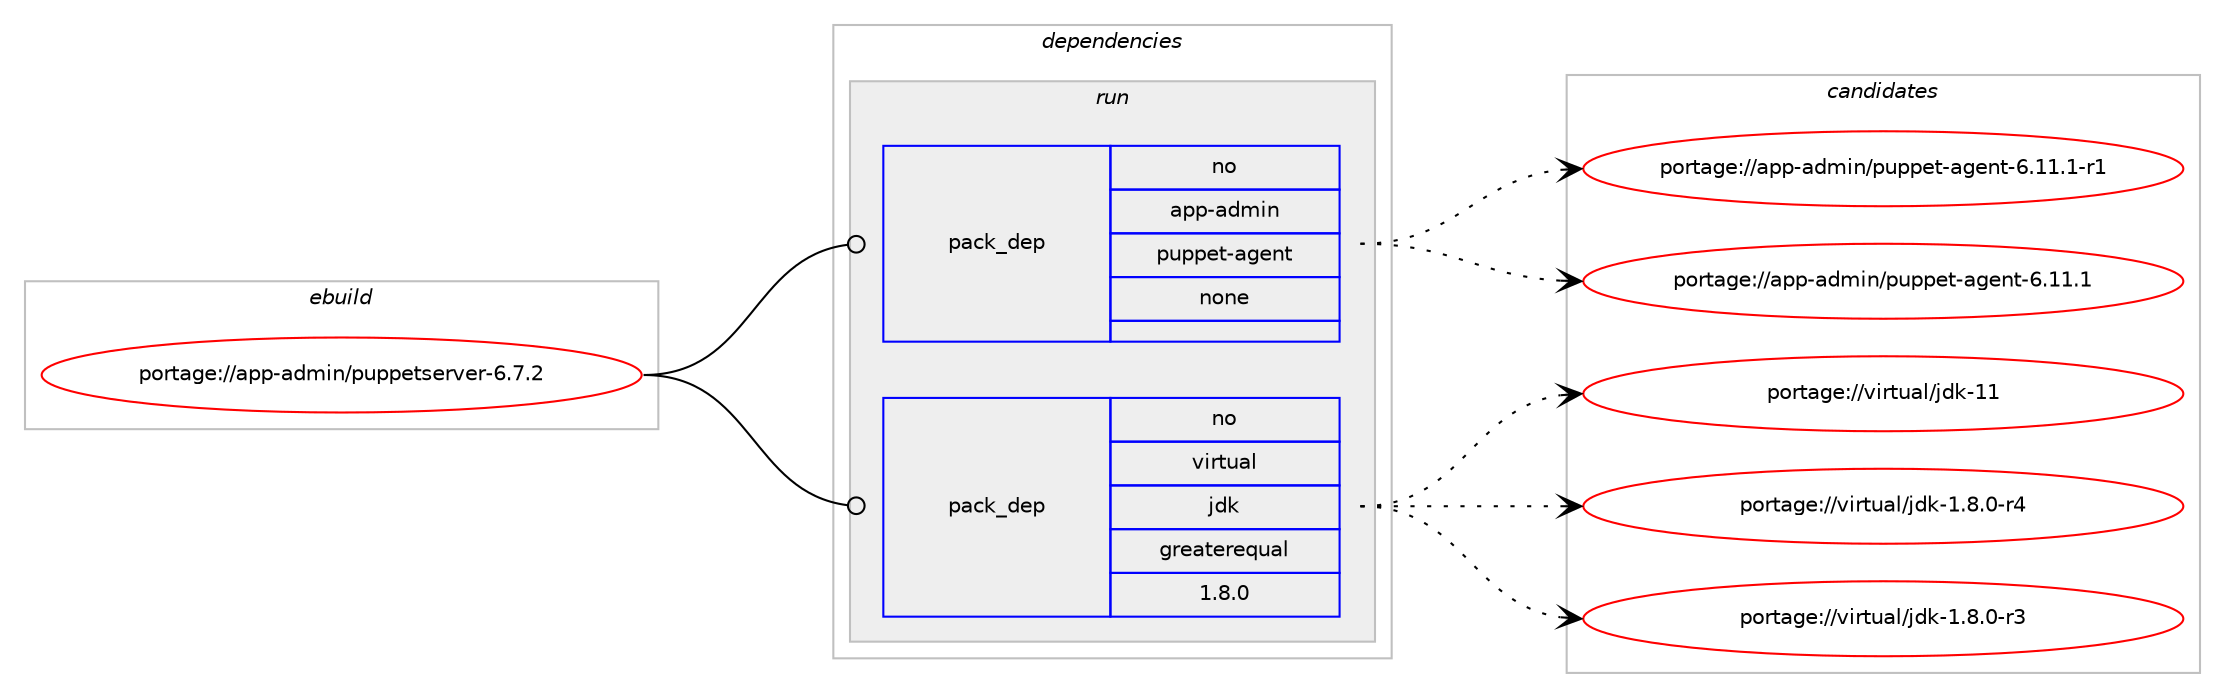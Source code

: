 digraph prolog {

# *************
# Graph options
# *************

newrank=true;
concentrate=true;
compound=true;
graph [rankdir=LR,fontname=Helvetica,fontsize=10,ranksep=1.5];#, ranksep=2.5, nodesep=0.2];
edge  [arrowhead=vee];
node  [fontname=Helvetica,fontsize=10];

# **********
# The ebuild
# **********

subgraph cluster_leftcol {
color=gray;
label=<<i>ebuild</i>>;
id [label="portage://app-admin/puppetserver-6.7.2", color=red, width=4, href="../app-admin/puppetserver-6.7.2.svg"];
}

# ****************
# The dependencies
# ****************

subgraph cluster_midcol {
color=gray;
label=<<i>dependencies</i>>;
subgraph cluster_compile {
fillcolor="#eeeeee";
style=filled;
label=<<i>compile</i>>;
}
subgraph cluster_compileandrun {
fillcolor="#eeeeee";
style=filled;
label=<<i>compile and run</i>>;
}
subgraph cluster_run {
fillcolor="#eeeeee";
style=filled;
label=<<i>run</i>>;
subgraph pack490286 {
dependency653489 [label=<<TABLE BORDER="0" CELLBORDER="1" CELLSPACING="0" CELLPADDING="4" WIDTH="220"><TR><TD ROWSPAN="6" CELLPADDING="30">pack_dep</TD></TR><TR><TD WIDTH="110">no</TD></TR><TR><TD>app-admin</TD></TR><TR><TD>puppet-agent</TD></TR><TR><TD>none</TD></TR><TR><TD></TD></TR></TABLE>>, shape=none, color=blue];
}
id:e -> dependency653489:w [weight=20,style="solid",arrowhead="odot"];
subgraph pack490287 {
dependency653490 [label=<<TABLE BORDER="0" CELLBORDER="1" CELLSPACING="0" CELLPADDING="4" WIDTH="220"><TR><TD ROWSPAN="6" CELLPADDING="30">pack_dep</TD></TR><TR><TD WIDTH="110">no</TD></TR><TR><TD>virtual</TD></TR><TR><TD>jdk</TD></TR><TR><TD>greaterequal</TD></TR><TR><TD>1.8.0</TD></TR></TABLE>>, shape=none, color=blue];
}
id:e -> dependency653490:w [weight=20,style="solid",arrowhead="odot"];
}
}

# **************
# The candidates
# **************

subgraph cluster_choices {
rank=same;
color=gray;
label=<<i>candidates</i>>;

subgraph choice490286 {
color=black;
nodesep=1;
choice971121124597100109105110471121171121121011164597103101110116455446494946494511449 [label="portage://app-admin/puppet-agent-6.11.1-r1", color=red, width=4,href="../app-admin/puppet-agent-6.11.1-r1.svg"];
choice97112112459710010910511047112117112112101116459710310111011645544649494649 [label="portage://app-admin/puppet-agent-6.11.1", color=red, width=4,href="../app-admin/puppet-agent-6.11.1.svg"];
dependency653489:e -> choice971121124597100109105110471121171121121011164597103101110116455446494946494511449:w [style=dotted,weight="100"];
dependency653489:e -> choice97112112459710010910511047112117112112101116459710310111011645544649494649:w [style=dotted,weight="100"];
}
subgraph choice490287 {
color=black;
nodesep=1;
choice1181051141161179710847106100107454949 [label="portage://virtual/jdk-11", color=red, width=4,href="../virtual/jdk-11.svg"];
choice11810511411611797108471061001074549465646484511452 [label="portage://virtual/jdk-1.8.0-r4", color=red, width=4,href="../virtual/jdk-1.8.0-r4.svg"];
choice11810511411611797108471061001074549465646484511451 [label="portage://virtual/jdk-1.8.0-r3", color=red, width=4,href="../virtual/jdk-1.8.0-r3.svg"];
dependency653490:e -> choice1181051141161179710847106100107454949:w [style=dotted,weight="100"];
dependency653490:e -> choice11810511411611797108471061001074549465646484511452:w [style=dotted,weight="100"];
dependency653490:e -> choice11810511411611797108471061001074549465646484511451:w [style=dotted,weight="100"];
}
}

}
